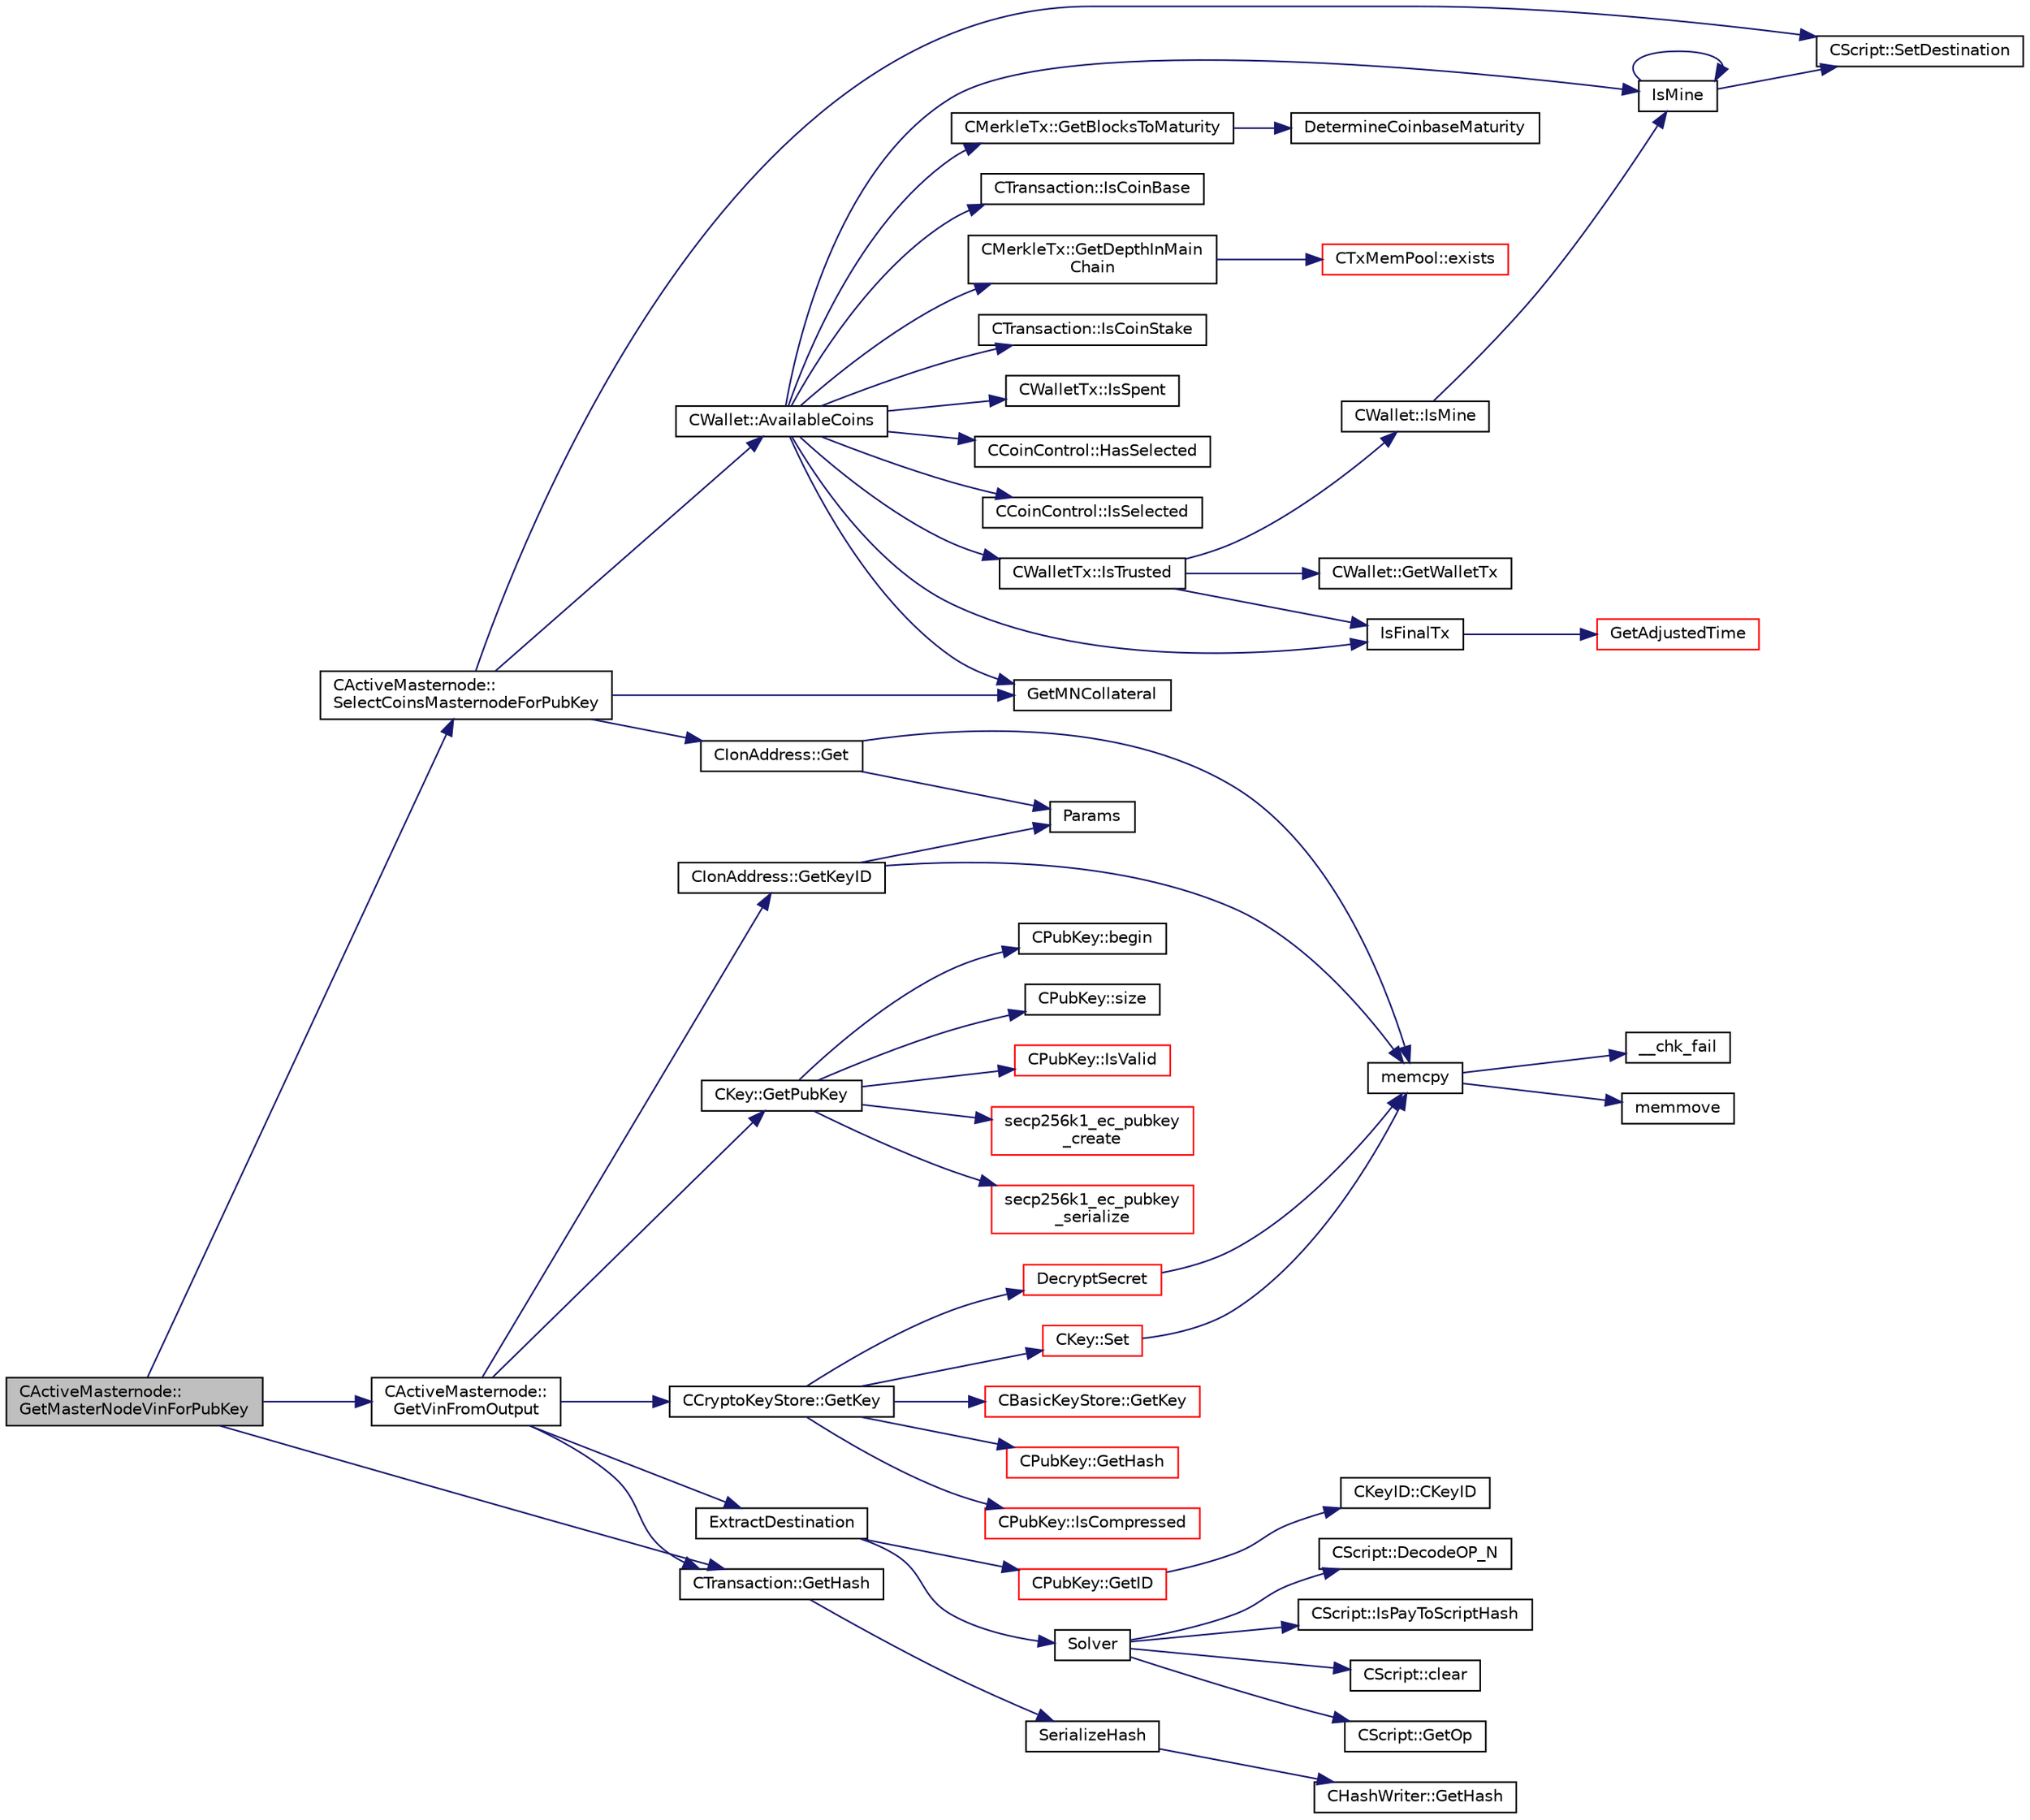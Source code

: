 digraph "CActiveMasternode::GetMasterNodeVinForPubKey"
{
  edge [fontname="Helvetica",fontsize="10",labelfontname="Helvetica",labelfontsize="10"];
  node [fontname="Helvetica",fontsize="10",shape=record];
  rankdir="LR";
  Node421 [label="CActiveMasternode::\lGetMasterNodeVinForPubKey",height=0.2,width=0.4,color="black", fillcolor="grey75", style="filled", fontcolor="black"];
  Node421 -> Node422 [color="midnightblue",fontsize="10",style="solid",fontname="Helvetica"];
  Node422 [label="CActiveMasternode::\lSelectCoinsMasternodeForPubKey",height=0.2,width=0.4,color="black", fillcolor="white", style="filled",URL="$d9/d29/class_c_active_masternode.html#aefe3cf727f6f6407da78d41afe9846d0"];
  Node422 -> Node423 [color="midnightblue",fontsize="10",style="solid",fontname="Helvetica"];
  Node423 [label="CScript::SetDestination",height=0.2,width=0.4,color="black", fillcolor="white", style="filled",URL="$d9/d4b/class_c_script.html#ad1b5a9077241aa06116040c4f1b7c31e"];
  Node422 -> Node424 [color="midnightblue",fontsize="10",style="solid",fontname="Helvetica"];
  Node424 [label="CIonAddress::Get",height=0.2,width=0.4,color="black", fillcolor="white", style="filled",URL="$d1/de4/class_c_ion_address.html#aa70f9899f0a3cf37e4a87483db5cf99d"];
  Node424 -> Node425 [color="midnightblue",fontsize="10",style="solid",fontname="Helvetica"];
  Node425 [label="memcpy",height=0.2,width=0.4,color="black", fillcolor="white", style="filled",URL="$d5/d9f/glibc__compat_8cpp.html#a0f46826ab0466591e136db24394923cf"];
  Node425 -> Node426 [color="midnightblue",fontsize="10",style="solid",fontname="Helvetica"];
  Node426 [label="memmove",height=0.2,width=0.4,color="black", fillcolor="white", style="filled",URL="$d5/d9f/glibc__compat_8cpp.html#a9778d49e9029dd75bc53ecbbf9f5e9a1"];
  Node425 -> Node427 [color="midnightblue",fontsize="10",style="solid",fontname="Helvetica"];
  Node427 [label="__chk_fail",height=0.2,width=0.4,color="black", fillcolor="white", style="filled",URL="$d5/d9f/glibc__compat_8cpp.html#a424ac71631da5ada2976630ff67051d1"];
  Node424 -> Node428 [color="midnightblue",fontsize="10",style="solid",fontname="Helvetica"];
  Node428 [label="Params",height=0.2,width=0.4,color="black", fillcolor="white", style="filled",URL="$df/dbf/chainparams_8cpp.html#ace5c5b706d71a324a417dd2db394fd4a",tooltip="Return the currently selected parameters. "];
  Node422 -> Node429 [color="midnightblue",fontsize="10",style="solid",fontname="Helvetica"];
  Node429 [label="CWallet::AvailableCoins",height=0.2,width=0.4,color="black", fillcolor="white", style="filled",URL="$d2/de5/class_c_wallet.html#a0f950dede91de2be32ea8c43a40469ab"];
  Node429 -> Node430 [color="midnightblue",fontsize="10",style="solid",fontname="Helvetica"];
  Node430 [label="IsFinalTx",height=0.2,width=0.4,color="black", fillcolor="white", style="filled",URL="$df/d0a/main_8cpp.html#adc332cd7ac94e639bb4239618341be19"];
  Node430 -> Node431 [color="midnightblue",fontsize="10",style="solid",fontname="Helvetica"];
  Node431 [label="GetAdjustedTime",height=0.2,width=0.4,color="red", fillcolor="white", style="filled",URL="$df/d2d/util_8cpp.html#a09f81b9c7650f898cf3cf305b87547e6"];
  Node429 -> Node434 [color="midnightblue",fontsize="10",style="solid",fontname="Helvetica"];
  Node434 [label="CWalletTx::IsTrusted",height=0.2,width=0.4,color="black", fillcolor="white", style="filled",URL="$d6/d53/class_c_wallet_tx.html#a71efb0d5b5def8ae00a1d74b8741bfcb"];
  Node434 -> Node430 [color="midnightblue",fontsize="10",style="solid",fontname="Helvetica"];
  Node434 -> Node435 [color="midnightblue",fontsize="10",style="solid",fontname="Helvetica"];
  Node435 [label="CWallet::GetWalletTx",height=0.2,width=0.4,color="black", fillcolor="white", style="filled",URL="$d2/de5/class_c_wallet.html#ac496716bb889a5934fa27398aeb2330a"];
  Node434 -> Node436 [color="midnightblue",fontsize="10",style="solid",fontname="Helvetica"];
  Node436 [label="CWallet::IsMine",height=0.2,width=0.4,color="black", fillcolor="white", style="filled",URL="$d2/de5/class_c_wallet.html#a4eada57edc1c443564b8cc9b853d955c"];
  Node436 -> Node437 [color="midnightblue",fontsize="10",style="solid",fontname="Helvetica"];
  Node437 [label="IsMine",height=0.2,width=0.4,color="black", fillcolor="white", style="filled",URL="$dd/d0f/script_8cpp.html#adc59cf67d903c1ba1ef225561b85bfce"];
  Node437 -> Node423 [color="midnightblue",fontsize="10",style="solid",fontname="Helvetica"];
  Node437 -> Node437 [color="midnightblue",fontsize="10",style="solid",fontname="Helvetica"];
  Node429 -> Node438 [color="midnightblue",fontsize="10",style="solid",fontname="Helvetica"];
  Node438 [label="CTransaction::IsCoinBase",height=0.2,width=0.4,color="black", fillcolor="white", style="filled",URL="$df/d43/class_c_transaction.html#a96256e8ac1bf79ad9c057e48c41132dd"];
  Node429 -> Node439 [color="midnightblue",fontsize="10",style="solid",fontname="Helvetica"];
  Node439 [label="CMerkleTx::GetBlocksToMaturity",height=0.2,width=0.4,color="black", fillcolor="white", style="filled",URL="$d1/dff/class_c_merkle_tx.html#a69ebd437f7b44169659c3527fe73b6ab"];
  Node439 -> Node440 [color="midnightblue",fontsize="10",style="solid",fontname="Helvetica"];
  Node440 [label="DetermineCoinbaseMaturity",height=0.2,width=0.4,color="black", fillcolor="white", style="filled",URL="$d1/d08/proofs_8cpp.html#a97478c8207cae73889a6b1fbbc3c67e3",tooltip="Determine Coinbase Maturity (generally not a good idea - done so to increase speed) ..."];
  Node429 -> Node441 [color="midnightblue",fontsize="10",style="solid",fontname="Helvetica"];
  Node441 [label="CTransaction::IsCoinStake",height=0.2,width=0.4,color="black", fillcolor="white", style="filled",URL="$df/d43/class_c_transaction.html#ace4278a41a296d40dcf5fb2b9cf007ec"];
  Node429 -> Node442 [color="midnightblue",fontsize="10",style="solid",fontname="Helvetica"];
  Node442 [label="CMerkleTx::GetDepthInMain\lChain",height=0.2,width=0.4,color="black", fillcolor="white", style="filled",URL="$d1/dff/class_c_merkle_tx.html#a887a9f1a0b7fc64b43e42cec76b38ef9"];
  Node442 -> Node443 [color="midnightblue",fontsize="10",style="solid",fontname="Helvetica"];
  Node443 [label="CTxMemPool::exists",height=0.2,width=0.4,color="red", fillcolor="white", style="filled",URL="$db/d98/class_c_tx_mem_pool.html#a8b7a13b5289ab839d4460f41a7da9789"];
  Node429 -> Node445 [color="midnightblue",fontsize="10",style="solid",fontname="Helvetica"];
  Node445 [label="GetMNCollateral",height=0.2,width=0.4,color="black", fillcolor="white", style="filled",URL="$d4/dbf/main_8h.html#a7ecfeb5987564d84c46a6715d4c3a2df"];
  Node429 -> Node437 [color="midnightblue",fontsize="10",style="solid",fontname="Helvetica"];
  Node429 -> Node446 [color="midnightblue",fontsize="10",style="solid",fontname="Helvetica"];
  Node446 [label="CWalletTx::IsSpent",height=0.2,width=0.4,color="black", fillcolor="white", style="filled",URL="$d6/d53/class_c_wallet_tx.html#a6b01c779a9ddc9d3554b7ec1b770f512"];
  Node429 -> Node447 [color="midnightblue",fontsize="10",style="solid",fontname="Helvetica"];
  Node447 [label="CCoinControl::HasSelected",height=0.2,width=0.4,color="black", fillcolor="white", style="filled",URL="$dc/d48/class_c_coin_control.html#a20b259681a7c62b2119256a4862091ac"];
  Node429 -> Node448 [color="midnightblue",fontsize="10",style="solid",fontname="Helvetica"];
  Node448 [label="CCoinControl::IsSelected",height=0.2,width=0.4,color="black", fillcolor="white", style="filled",URL="$dc/d48/class_c_coin_control.html#adcd674d510015f3212e489ab6bd74067"];
  Node422 -> Node445 [color="midnightblue",fontsize="10",style="solid",fontname="Helvetica"];
  Node421 -> Node449 [color="midnightblue",fontsize="10",style="solid",fontname="Helvetica"];
  Node449 [label="CTransaction::GetHash",height=0.2,width=0.4,color="black", fillcolor="white", style="filled",URL="$df/d43/class_c_transaction.html#a0b46d80e82ca324e82c2ce3fc1492bfa"];
  Node449 -> Node450 [color="midnightblue",fontsize="10",style="solid",fontname="Helvetica"];
  Node450 [label="SerializeHash",height=0.2,width=0.4,color="black", fillcolor="white", style="filled",URL="$db/dfb/hash_8h.html#a6de694e43f17c62025c6883965b65e63"];
  Node450 -> Node451 [color="midnightblue",fontsize="10",style="solid",fontname="Helvetica"];
  Node451 [label="CHashWriter::GetHash",height=0.2,width=0.4,color="black", fillcolor="white", style="filled",URL="$d2/def/class_c_hash_writer.html#ae94a937211502eabf19477630090093a"];
  Node421 -> Node452 [color="midnightblue",fontsize="10",style="solid",fontname="Helvetica"];
  Node452 [label="CActiveMasternode::\lGetVinFromOutput",height=0.2,width=0.4,color="black", fillcolor="white", style="filled",URL="$d9/d29/class_c_active_masternode.html#abc2ae1e24001f80ace4bbea2b6453944"];
  Node452 -> Node449 [color="midnightblue",fontsize="10",style="solid",fontname="Helvetica"];
  Node452 -> Node453 [color="midnightblue",fontsize="10",style="solid",fontname="Helvetica"];
  Node453 [label="ExtractDestination",height=0.2,width=0.4,color="black", fillcolor="white", style="filled",URL="$dd/d0f/script_8cpp.html#a951f7e601746ae076afdf3169ecca2fc"];
  Node453 -> Node454 [color="midnightblue",fontsize="10",style="solid",fontname="Helvetica"];
  Node454 [label="Solver",height=0.2,width=0.4,color="black", fillcolor="white", style="filled",URL="$dd/d0f/script_8cpp.html#a6ee6be50bff44464e905680c6fcee6dc"];
  Node454 -> Node455 [color="midnightblue",fontsize="10",style="solid",fontname="Helvetica"];
  Node455 [label="CScript::IsPayToScriptHash",height=0.2,width=0.4,color="black", fillcolor="white", style="filled",URL="$d9/d4b/class_c_script.html#a0c3729c606d318923dc06f95d85a0971"];
  Node454 -> Node456 [color="midnightblue",fontsize="10",style="solid",fontname="Helvetica"];
  Node456 [label="CScript::clear",height=0.2,width=0.4,color="black", fillcolor="white", style="filled",URL="$d9/d4b/class_c_script.html#a7b2baf842621f07c4939408acf63377c"];
  Node454 -> Node457 [color="midnightblue",fontsize="10",style="solid",fontname="Helvetica"];
  Node457 [label="CScript::GetOp",height=0.2,width=0.4,color="black", fillcolor="white", style="filled",URL="$d9/d4b/class_c_script.html#a94635ed93d8d244ec3acfa83f9ecfe5f"];
  Node454 -> Node458 [color="midnightblue",fontsize="10",style="solid",fontname="Helvetica"];
  Node458 [label="CScript::DecodeOP_N",height=0.2,width=0.4,color="black", fillcolor="white", style="filled",URL="$d9/d4b/class_c_script.html#a7f975fca06b3e9a17da8ba23c7647e2e"];
  Node453 -> Node459 [color="midnightblue",fontsize="10",style="solid",fontname="Helvetica"];
  Node459 [label="CPubKey::GetID",height=0.2,width=0.4,color="red", fillcolor="white", style="filled",URL="$da/d4e/class_c_pub_key.html#a2675f7e6f72eff68e7a5227289feb021"];
  Node459 -> Node460 [color="midnightblue",fontsize="10",style="solid",fontname="Helvetica"];
  Node460 [label="CKeyID::CKeyID",height=0.2,width=0.4,color="black", fillcolor="white", style="filled",URL="$dd/d88/class_c_key_i_d.html#a01dbd3c37820a2ffe89d106c6a7cf53d"];
  Node452 -> Node463 [color="midnightblue",fontsize="10",style="solid",fontname="Helvetica"];
  Node463 [label="CIonAddress::GetKeyID",height=0.2,width=0.4,color="black", fillcolor="white", style="filled",URL="$d1/de4/class_c_ion_address.html#a39fc6281214567b569fac52ff718736c"];
  Node463 -> Node428 [color="midnightblue",fontsize="10",style="solid",fontname="Helvetica"];
  Node463 -> Node425 [color="midnightblue",fontsize="10",style="solid",fontname="Helvetica"];
  Node452 -> Node464 [color="midnightblue",fontsize="10",style="solid",fontname="Helvetica"];
  Node464 [label="CCryptoKeyStore::GetKey",height=0.2,width=0.4,color="black", fillcolor="white", style="filled",URL="$db/dad/class_c_crypto_key_store.html#af46ec271fffb65a113702ba40a3738c8"];
  Node464 -> Node465 [color="midnightblue",fontsize="10",style="solid",fontname="Helvetica"];
  Node465 [label="CBasicKeyStore::GetKey",height=0.2,width=0.4,color="red", fillcolor="white", style="filled",URL="$db/db1/class_c_basic_key_store.html#a69328ee642e4234922356f59876e956d"];
  Node464 -> Node472 [color="midnightblue",fontsize="10",style="solid",fontname="Helvetica"];
  Node472 [label="DecryptSecret",height=0.2,width=0.4,color="red", fillcolor="white", style="filled",URL="$d3/d05/crypter_8cpp.html#aded00aa7498a7485a00e77a20856b3e4"];
  Node472 -> Node425 [color="midnightblue",fontsize="10",style="solid",fontname="Helvetica"];
  Node464 -> Node475 [color="midnightblue",fontsize="10",style="solid",fontname="Helvetica"];
  Node475 [label="CPubKey::GetHash",height=0.2,width=0.4,color="red", fillcolor="white", style="filled",URL="$da/d4e/class_c_pub_key.html#ab1aaa3f6085a3e9bc034d3e1269d870d"];
  Node464 -> Node477 [color="midnightblue",fontsize="10",style="solid",fontname="Helvetica"];
  Node477 [label="CKey::Set",height=0.2,width=0.4,color="red", fillcolor="white", style="filled",URL="$d2/d63/class_c_key.html#aaa13d5f08456bba094210c5eeabf64c8"];
  Node477 -> Node425 [color="midnightblue",fontsize="10",style="solid",fontname="Helvetica"];
  Node464 -> Node483 [color="midnightblue",fontsize="10",style="solid",fontname="Helvetica"];
  Node483 [label="CPubKey::IsCompressed",height=0.2,width=0.4,color="red", fillcolor="white", style="filled",URL="$da/d4e/class_c_pub_key.html#a25f8b70340ad20ddab0f80ec4cee9396"];
  Node452 -> Node484 [color="midnightblue",fontsize="10",style="solid",fontname="Helvetica"];
  Node484 [label="CKey::GetPubKey",height=0.2,width=0.4,color="black", fillcolor="white", style="filled",URL="$d2/d63/class_c_key.html#aa1085c59603a62db6ec776300f250337"];
  Node484 -> Node485 [color="midnightblue",fontsize="10",style="solid",fontname="Helvetica"];
  Node485 [label="secp256k1_ec_pubkey\l_create",height=0.2,width=0.4,color="red", fillcolor="white", style="filled",URL="$d7/dd3/secp256k1_8h.html#a7438071aa8a6dc4697abe4f4659f2161",tooltip="Compute the public key for a secret key. "];
  Node484 -> Node494 [color="midnightblue",fontsize="10",style="solid",fontname="Helvetica"];
  Node494 [label="secp256k1_ec_pubkey\l_serialize",height=0.2,width=0.4,color="red", fillcolor="white", style="filled",URL="$d7/dd3/secp256k1_8h.html#a34977bf00322e510e881160c421836d7",tooltip="Serialize a pubkey object into a serialized byte sequence. "];
  Node484 -> Node501 [color="midnightblue",fontsize="10",style="solid",fontname="Helvetica"];
  Node501 [label="CPubKey::begin",height=0.2,width=0.4,color="black", fillcolor="white", style="filled",URL="$da/d4e/class_c_pub_key.html#a859ab9909d68092d6d4fc739237ab358"];
  Node484 -> Node502 [color="midnightblue",fontsize="10",style="solid",fontname="Helvetica"];
  Node502 [label="CPubKey::size",height=0.2,width=0.4,color="black", fillcolor="white", style="filled",URL="$da/d4e/class_c_pub_key.html#a6bb28fcf0a5f799c69f5b7269363b309"];
  Node484 -> Node503 [color="midnightblue",fontsize="10",style="solid",fontname="Helvetica"];
  Node503 [label="CPubKey::IsValid",height=0.2,width=0.4,color="red", fillcolor="white", style="filled",URL="$da/d4e/class_c_pub_key.html#a4fa94293cf8577fd039b9a133f6c7f30"];
}
